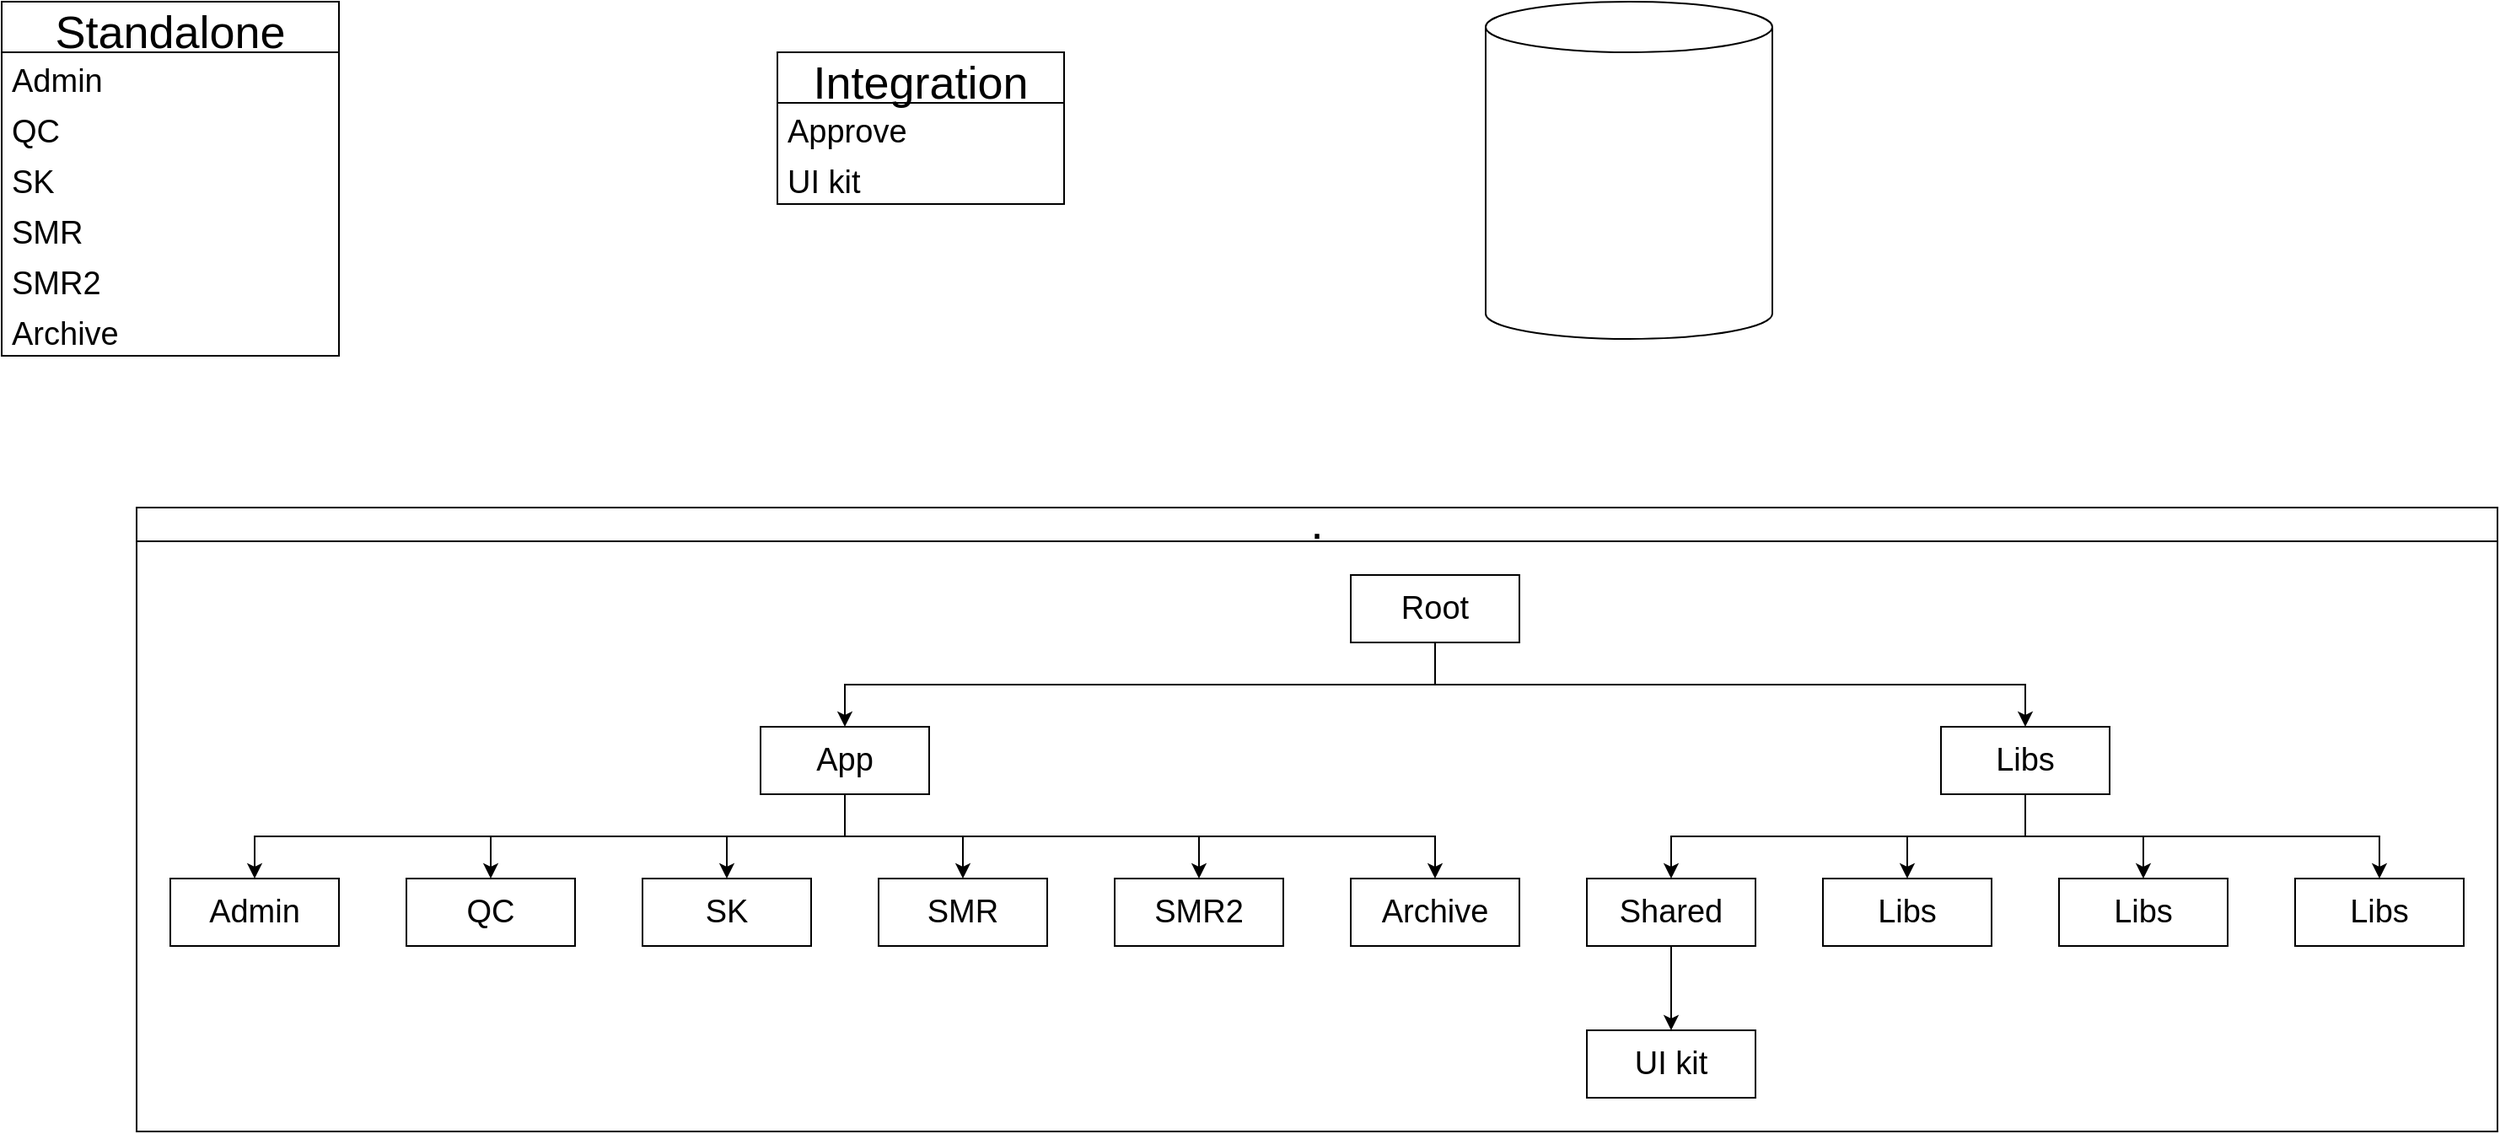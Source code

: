<mxfile version="20.5.1" type="github">
  <diagram id="-z4oQeGqkT0M_WZGCZz8" name="Page-1">
    <mxGraphModel dx="2584" dy="1158" grid="1" gridSize="10" guides="1" tooltips="1" connect="1" arrows="1" fold="1" page="1" pageScale="1" pageWidth="827" pageHeight="1169" math="0" shadow="0">
      <root>
        <mxCell id="0" />
        <mxCell id="1" parent="0" />
        <mxCell id="fv_3UhncNjWVcKoHIJb1-1" value="" style="shape=cylinder3;whiteSpace=wrap;html=1;boundedLbl=1;backgroundOutline=1;size=15;" parent="1" vertex="1">
          <mxGeometry x="440" y="50" width="170" height="200" as="geometry" />
        </mxCell>
        <mxCell id="wbTkz9vaadN7zLrcwkUB-14" value="Standalone" style="swimlane;fontStyle=0;childLayout=stackLayout;horizontal=1;startSize=30;horizontalStack=0;resizeParent=1;resizeParentMax=0;resizeLast=0;collapsible=1;marginBottom=0;fontFamily=Helvetica;fontSize=27;" vertex="1" parent="1">
          <mxGeometry x="-440" y="50" width="200" height="210" as="geometry" />
        </mxCell>
        <mxCell id="wbTkz9vaadN7zLrcwkUB-15" value="Admin" style="text;strokeColor=none;fillColor=none;align=left;verticalAlign=middle;spacingLeft=4;spacingRight=4;overflow=hidden;points=[[0,0.5],[1,0.5]];portConstraint=eastwest;rotatable=0;fontFamily=Helvetica;fontSize=19;" vertex="1" parent="wbTkz9vaadN7zLrcwkUB-14">
          <mxGeometry y="30" width="200" height="30" as="geometry" />
        </mxCell>
        <mxCell id="wbTkz9vaadN7zLrcwkUB-16" value="QC" style="text;strokeColor=none;fillColor=none;align=left;verticalAlign=middle;spacingLeft=4;spacingRight=4;overflow=hidden;points=[[0,0.5],[1,0.5]];portConstraint=eastwest;rotatable=0;fontFamily=Helvetica;fontSize=19;" vertex="1" parent="wbTkz9vaadN7zLrcwkUB-14">
          <mxGeometry y="60" width="200" height="30" as="geometry" />
        </mxCell>
        <mxCell id="wbTkz9vaadN7zLrcwkUB-18" value="SK" style="text;strokeColor=none;fillColor=none;align=left;verticalAlign=middle;spacingLeft=4;spacingRight=4;overflow=hidden;points=[[0,0.5],[1,0.5]];portConstraint=eastwest;rotatable=0;fontFamily=Helvetica;fontSize=19;" vertex="1" parent="wbTkz9vaadN7zLrcwkUB-14">
          <mxGeometry y="90" width="200" height="30" as="geometry" />
        </mxCell>
        <mxCell id="wbTkz9vaadN7zLrcwkUB-19" value="SMR" style="text;strokeColor=none;fillColor=none;align=left;verticalAlign=middle;spacingLeft=4;spacingRight=4;overflow=hidden;points=[[0,0.5],[1,0.5]];portConstraint=eastwest;rotatable=0;fontFamily=Helvetica;fontSize=19;" vertex="1" parent="wbTkz9vaadN7zLrcwkUB-14">
          <mxGeometry y="120" width="200" height="30" as="geometry" />
        </mxCell>
        <mxCell id="wbTkz9vaadN7zLrcwkUB-20" value="SMR2" style="text;strokeColor=none;fillColor=none;align=left;verticalAlign=middle;spacingLeft=4;spacingRight=4;overflow=hidden;points=[[0,0.5],[1,0.5]];portConstraint=eastwest;rotatable=0;fontFamily=Helvetica;fontSize=19;" vertex="1" parent="wbTkz9vaadN7zLrcwkUB-14">
          <mxGeometry y="150" width="200" height="30" as="geometry" />
        </mxCell>
        <mxCell id="wbTkz9vaadN7zLrcwkUB-17" value="Archive" style="text;strokeColor=none;fillColor=none;align=left;verticalAlign=middle;spacingLeft=4;spacingRight=4;overflow=hidden;points=[[0,0.5],[1,0.5]];portConstraint=eastwest;rotatable=0;fontFamily=Helvetica;fontSize=19;" vertex="1" parent="wbTkz9vaadN7zLrcwkUB-14">
          <mxGeometry y="180" width="200" height="30" as="geometry" />
        </mxCell>
        <mxCell id="wbTkz9vaadN7zLrcwkUB-21" value="Integration" style="swimlane;fontStyle=0;childLayout=stackLayout;horizontal=1;startSize=30;horizontalStack=0;resizeParent=1;resizeParentMax=0;resizeLast=0;collapsible=1;marginBottom=0;fontFamily=Helvetica;fontSize=27;" vertex="1" parent="1">
          <mxGeometry x="20" y="80" width="170" height="90" as="geometry" />
        </mxCell>
        <mxCell id="wbTkz9vaadN7zLrcwkUB-22" value="Approve" style="text;strokeColor=none;fillColor=none;align=left;verticalAlign=middle;spacingLeft=4;spacingRight=4;overflow=hidden;points=[[0,0.5],[1,0.5]];portConstraint=eastwest;rotatable=0;fontFamily=Helvetica;fontSize=19;" vertex="1" parent="wbTkz9vaadN7zLrcwkUB-21">
          <mxGeometry y="30" width="170" height="30" as="geometry" />
        </mxCell>
        <mxCell id="wbTkz9vaadN7zLrcwkUB-23" value="UI kit" style="text;strokeColor=none;fillColor=none;align=left;verticalAlign=middle;spacingLeft=4;spacingRight=4;overflow=hidden;points=[[0,0.5],[1,0.5]];portConstraint=eastwest;rotatable=0;fontFamily=Helvetica;fontSize=19;" vertex="1" parent="wbTkz9vaadN7zLrcwkUB-21">
          <mxGeometry y="60" width="170" height="30" as="geometry" />
        </mxCell>
        <mxCell id="wbTkz9vaadN7zLrcwkUB-25" value="." style="swimlane;startSize=20;horizontal=1;childLayout=treeLayout;horizontalTree=0;resizable=0;containerType=tree;fontFamily=Helvetica;fontSize=19;" vertex="1" parent="1">
          <mxGeometry x="-360" y="350" width="1400" height="370" as="geometry" />
        </mxCell>
        <mxCell id="wbTkz9vaadN7zLrcwkUB-26" value="Root" style="whiteSpace=wrap;html=1;fontFamily=Helvetica;fontSize=19;" vertex="1" parent="wbTkz9vaadN7zLrcwkUB-25">
          <mxGeometry x="720" y="40" width="100" height="40" as="geometry" />
        </mxCell>
        <mxCell id="wbTkz9vaadN7zLrcwkUB-27" value="App" style="whiteSpace=wrap;html=1;fontFamily=Helvetica;fontSize=19;" vertex="1" parent="wbTkz9vaadN7zLrcwkUB-25">
          <mxGeometry x="370" y="130" width="100" height="40" as="geometry" />
        </mxCell>
        <mxCell id="wbTkz9vaadN7zLrcwkUB-28" value="" style="edgeStyle=elbowEdgeStyle;elbow=vertical;html=1;rounded=0;fontFamily=Helvetica;fontSize=19;" edge="1" parent="wbTkz9vaadN7zLrcwkUB-25" source="wbTkz9vaadN7zLrcwkUB-26" target="wbTkz9vaadN7zLrcwkUB-27">
          <mxGeometry relative="1" as="geometry" />
        </mxCell>
        <mxCell id="wbTkz9vaadN7zLrcwkUB-29" value="Libs" style="whiteSpace=wrap;html=1;fontFamily=Helvetica;fontSize=19;" vertex="1" parent="wbTkz9vaadN7zLrcwkUB-25">
          <mxGeometry x="1070" y="130" width="100" height="40" as="geometry" />
        </mxCell>
        <mxCell id="wbTkz9vaadN7zLrcwkUB-30" value="" style="edgeStyle=elbowEdgeStyle;elbow=vertical;html=1;rounded=0;fontFamily=Helvetica;fontSize=19;" edge="1" parent="wbTkz9vaadN7zLrcwkUB-25" source="wbTkz9vaadN7zLrcwkUB-26" target="wbTkz9vaadN7zLrcwkUB-29">
          <mxGeometry relative="1" as="geometry" />
        </mxCell>
        <mxCell id="wbTkz9vaadN7zLrcwkUB-31" value="" style="edgeStyle=elbowEdgeStyle;elbow=vertical;html=1;rounded=0;fontFamily=Helvetica;fontSize=19;" edge="1" target="wbTkz9vaadN7zLrcwkUB-32" source="wbTkz9vaadN7zLrcwkUB-29" parent="wbTkz9vaadN7zLrcwkUB-25">
          <mxGeometry relative="1" as="geometry">
            <mxPoint x="-3010" y="490" as="sourcePoint" />
          </mxGeometry>
        </mxCell>
        <mxCell id="wbTkz9vaadN7zLrcwkUB-32" value="Shared" style="whiteSpace=wrap;html=1;fontFamily=Helvetica;fontSize=19;" vertex="1" parent="wbTkz9vaadN7zLrcwkUB-25">
          <mxGeometry x="860" y="220" width="100" height="40" as="geometry" />
        </mxCell>
        <mxCell id="wbTkz9vaadN7zLrcwkUB-35" value="" style="edgeStyle=elbowEdgeStyle;elbow=vertical;html=1;rounded=0;fontFamily=Helvetica;fontSize=19;" edge="1" target="wbTkz9vaadN7zLrcwkUB-36" source="wbTkz9vaadN7zLrcwkUB-32" parent="wbTkz9vaadN7zLrcwkUB-25">
          <mxGeometry relative="1" as="geometry">
            <mxPoint x="-2940" y="580" as="sourcePoint" />
          </mxGeometry>
        </mxCell>
        <mxCell id="wbTkz9vaadN7zLrcwkUB-36" value="UI kit" style="whiteSpace=wrap;html=1;fontFamily=Helvetica;fontSize=19;" vertex="1" parent="wbTkz9vaadN7zLrcwkUB-25">
          <mxGeometry x="860" y="310" width="100" height="40" as="geometry" />
        </mxCell>
        <mxCell id="wbTkz9vaadN7zLrcwkUB-37" value="" style="edgeStyle=elbowEdgeStyle;elbow=vertical;html=1;rounded=0;fontFamily=Helvetica;fontSize=19;" edge="1" target="wbTkz9vaadN7zLrcwkUB-38" source="wbTkz9vaadN7zLrcwkUB-27" parent="wbTkz9vaadN7zLrcwkUB-25">
          <mxGeometry relative="1" as="geometry">
            <mxPoint x="-3010" y="490" as="sourcePoint" />
          </mxGeometry>
        </mxCell>
        <mxCell id="wbTkz9vaadN7zLrcwkUB-38" value="Admin" style="whiteSpace=wrap;html=1;fontFamily=Helvetica;fontSize=19;" vertex="1" parent="wbTkz9vaadN7zLrcwkUB-25">
          <mxGeometry x="20" y="220" width="100" height="40" as="geometry" />
        </mxCell>
        <mxCell id="wbTkz9vaadN7zLrcwkUB-39" value="" style="edgeStyle=elbowEdgeStyle;elbow=vertical;html=1;rounded=0;fontFamily=Helvetica;fontSize=19;" edge="1" target="wbTkz9vaadN7zLrcwkUB-40" source="wbTkz9vaadN7zLrcwkUB-27" parent="wbTkz9vaadN7zLrcwkUB-25">
          <mxGeometry relative="1" as="geometry">
            <mxPoint x="-3010" y="490" as="sourcePoint" />
          </mxGeometry>
        </mxCell>
        <mxCell id="wbTkz9vaadN7zLrcwkUB-40" value="QC" style="whiteSpace=wrap;html=1;fontFamily=Helvetica;fontSize=19;" vertex="1" parent="wbTkz9vaadN7zLrcwkUB-25">
          <mxGeometry x="160" y="220" width="100" height="40" as="geometry" />
        </mxCell>
        <mxCell id="wbTkz9vaadN7zLrcwkUB-41" value="" style="edgeStyle=elbowEdgeStyle;elbow=vertical;html=1;rounded=0;fontFamily=Helvetica;fontSize=19;" edge="1" target="wbTkz9vaadN7zLrcwkUB-42" source="wbTkz9vaadN7zLrcwkUB-27" parent="wbTkz9vaadN7zLrcwkUB-25">
          <mxGeometry relative="1" as="geometry">
            <mxPoint x="-2835" y="490" as="sourcePoint" />
          </mxGeometry>
        </mxCell>
        <mxCell id="wbTkz9vaadN7zLrcwkUB-42" value="SK" style="whiteSpace=wrap;html=1;fontFamily=Helvetica;fontSize=19;" vertex="1" parent="wbTkz9vaadN7zLrcwkUB-25">
          <mxGeometry x="300" y="220" width="100" height="40" as="geometry" />
        </mxCell>
        <mxCell id="wbTkz9vaadN7zLrcwkUB-43" value="" style="edgeStyle=elbowEdgeStyle;elbow=vertical;html=1;rounded=0;fontFamily=Helvetica;fontSize=19;" edge="1" target="wbTkz9vaadN7zLrcwkUB-44" source="wbTkz9vaadN7zLrcwkUB-27" parent="wbTkz9vaadN7zLrcwkUB-25">
          <mxGeometry relative="1" as="geometry">
            <mxPoint x="-2555" y="490" as="sourcePoint" />
          </mxGeometry>
        </mxCell>
        <mxCell id="wbTkz9vaadN7zLrcwkUB-44" value="SMR" style="whiteSpace=wrap;html=1;fontFamily=Helvetica;fontSize=19;" vertex="1" parent="wbTkz9vaadN7zLrcwkUB-25">
          <mxGeometry x="440" y="220" width="100" height="40" as="geometry" />
        </mxCell>
        <mxCell id="wbTkz9vaadN7zLrcwkUB-45" value="" style="edgeStyle=elbowEdgeStyle;elbow=vertical;html=1;rounded=0;fontFamily=Helvetica;fontSize=19;" edge="1" target="wbTkz9vaadN7zLrcwkUB-46" source="wbTkz9vaadN7zLrcwkUB-29" parent="wbTkz9vaadN7zLrcwkUB-25">
          <mxGeometry relative="1" as="geometry">
            <mxPoint x="-2170" y="490" as="sourcePoint" />
          </mxGeometry>
        </mxCell>
        <mxCell id="wbTkz9vaadN7zLrcwkUB-46" value="Libs" style="whiteSpace=wrap;html=1;fontFamily=Helvetica;fontSize=19;" vertex="1" parent="wbTkz9vaadN7zLrcwkUB-25">
          <mxGeometry x="1000" y="220" width="100" height="40" as="geometry" />
        </mxCell>
        <mxCell id="wbTkz9vaadN7zLrcwkUB-47" value="" style="edgeStyle=elbowEdgeStyle;elbow=vertical;html=1;rounded=0;fontFamily=Helvetica;fontSize=19;" edge="1" target="wbTkz9vaadN7zLrcwkUB-48" source="wbTkz9vaadN7zLrcwkUB-29" parent="wbTkz9vaadN7zLrcwkUB-25">
          <mxGeometry relative="1" as="geometry">
            <mxPoint x="-1750" y="490" as="sourcePoint" />
          </mxGeometry>
        </mxCell>
        <mxCell id="wbTkz9vaadN7zLrcwkUB-48" value="Libs" style="whiteSpace=wrap;html=1;fontFamily=Helvetica;fontSize=19;" vertex="1" parent="wbTkz9vaadN7zLrcwkUB-25">
          <mxGeometry x="1140" y="220" width="100" height="40" as="geometry" />
        </mxCell>
        <mxCell id="wbTkz9vaadN7zLrcwkUB-49" value="" style="edgeStyle=elbowEdgeStyle;elbow=vertical;html=1;rounded=0;fontFamily=Helvetica;fontSize=19;" edge="1" target="wbTkz9vaadN7zLrcwkUB-50" source="wbTkz9vaadN7zLrcwkUB-29" parent="wbTkz9vaadN7zLrcwkUB-25">
          <mxGeometry relative="1" as="geometry">
            <mxPoint x="-1295" y="490" as="sourcePoint" />
          </mxGeometry>
        </mxCell>
        <mxCell id="wbTkz9vaadN7zLrcwkUB-50" value="Libs" style="whiteSpace=wrap;html=1;fontFamily=Helvetica;fontSize=19;" vertex="1" parent="wbTkz9vaadN7zLrcwkUB-25">
          <mxGeometry x="1280" y="220" width="100" height="40" as="geometry" />
        </mxCell>
        <mxCell id="wbTkz9vaadN7zLrcwkUB-51" value="" style="edgeStyle=elbowEdgeStyle;elbow=vertical;html=1;rounded=0;fontFamily=Helvetica;fontSize=19;" edge="1" target="wbTkz9vaadN7zLrcwkUB-52" source="wbTkz9vaadN7zLrcwkUB-27" parent="wbTkz9vaadN7zLrcwkUB-25">
          <mxGeometry relative="1" as="geometry">
            <mxPoint x="-805" y="490" as="sourcePoint" />
          </mxGeometry>
        </mxCell>
        <mxCell id="wbTkz9vaadN7zLrcwkUB-52" value="SMR2" style="whiteSpace=wrap;html=1;fontFamily=Helvetica;fontSize=19;" vertex="1" parent="wbTkz9vaadN7zLrcwkUB-25">
          <mxGeometry x="580" y="220" width="100" height="40" as="geometry" />
        </mxCell>
        <mxCell id="wbTkz9vaadN7zLrcwkUB-53" value="" style="edgeStyle=elbowEdgeStyle;elbow=vertical;html=1;rounded=0;fontFamily=Helvetica;fontSize=19;" edge="1" target="wbTkz9vaadN7zLrcwkUB-54" source="wbTkz9vaadN7zLrcwkUB-27" parent="wbTkz9vaadN7zLrcwkUB-25">
          <mxGeometry relative="1" as="geometry">
            <mxPoint x="-210" y="490" as="sourcePoint" />
          </mxGeometry>
        </mxCell>
        <mxCell id="wbTkz9vaadN7zLrcwkUB-54" value="Archive" style="whiteSpace=wrap;html=1;fontFamily=Helvetica;fontSize=19;" vertex="1" parent="wbTkz9vaadN7zLrcwkUB-25">
          <mxGeometry x="720" y="220" width="100" height="40" as="geometry" />
        </mxCell>
      </root>
    </mxGraphModel>
  </diagram>
</mxfile>
